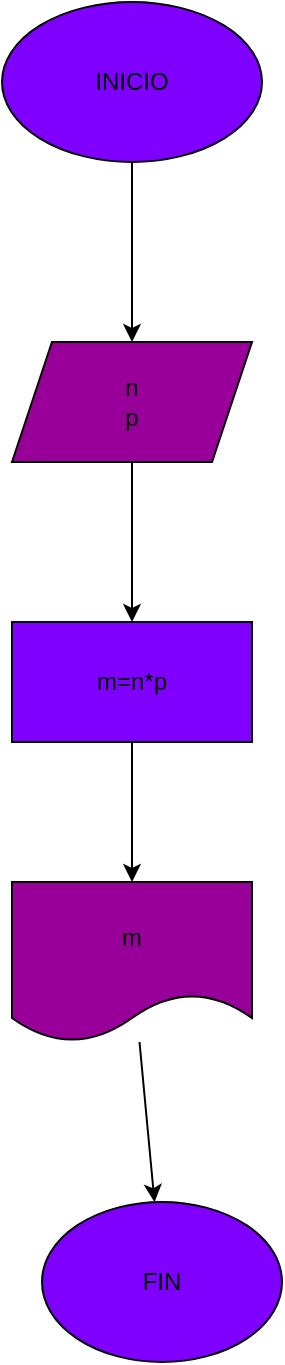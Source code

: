 <mxfile>
    <diagram id="IfUyHghkYalLr__szzjx" name="Página-1">
        <mxGraphModel dx="816" dy="480" grid="1" gridSize="10" guides="1" tooltips="1" connect="1" arrows="1" fold="1" page="1" pageScale="1" pageWidth="850" pageHeight="1100" math="0" shadow="0">
            <root>
                <mxCell id="0"/>
                <mxCell id="1" parent="0"/>
                <mxCell id="4" value="" style="edgeStyle=none;html=1;" edge="1" parent="1" source="2" target="3">
                    <mxGeometry relative="1" as="geometry"/>
                </mxCell>
                <mxCell id="2" value="INICIO" style="ellipse;whiteSpace=wrap;html=1;fillColor=#7F00FF;" vertex="1" parent="1">
                    <mxGeometry x="220" y="30" width="130" height="80" as="geometry"/>
                </mxCell>
                <mxCell id="6" value="" style="edgeStyle=none;html=1;" edge="1" parent="1" source="3" target="5">
                    <mxGeometry relative="1" as="geometry"/>
                </mxCell>
                <mxCell id="3" value="n&lt;br&gt;p" style="shape=parallelogram;perimeter=parallelogramPerimeter;whiteSpace=wrap;html=1;fixedSize=1;fillColor=#990099;" vertex="1" parent="1">
                    <mxGeometry x="225" y="200" width="120" height="60" as="geometry"/>
                </mxCell>
                <mxCell id="8" value="" style="edgeStyle=none;html=1;" edge="1" parent="1" source="5" target="7">
                    <mxGeometry relative="1" as="geometry"/>
                </mxCell>
                <mxCell id="5" value="m=n*p" style="whiteSpace=wrap;html=1;fillColor=#7F00FF;" vertex="1" parent="1">
                    <mxGeometry x="225" y="340" width="120" height="60" as="geometry"/>
                </mxCell>
                <mxCell id="10" value="" style="edgeStyle=none;html=1;" edge="1" parent="1" source="7" target="9">
                    <mxGeometry relative="1" as="geometry"/>
                </mxCell>
                <mxCell id="7" value="m" style="shape=document;whiteSpace=wrap;html=1;boundedLbl=1;fillColor=#990099;" vertex="1" parent="1">
                    <mxGeometry x="225" y="470" width="120" height="80" as="geometry"/>
                </mxCell>
                <mxCell id="9" value="FIN" style="ellipse;whiteSpace=wrap;html=1;fillColor=#7F00FF;" vertex="1" parent="1">
                    <mxGeometry x="240" y="630" width="120" height="80" as="geometry"/>
                </mxCell>
            </root>
        </mxGraphModel>
    </diagram>
</mxfile>